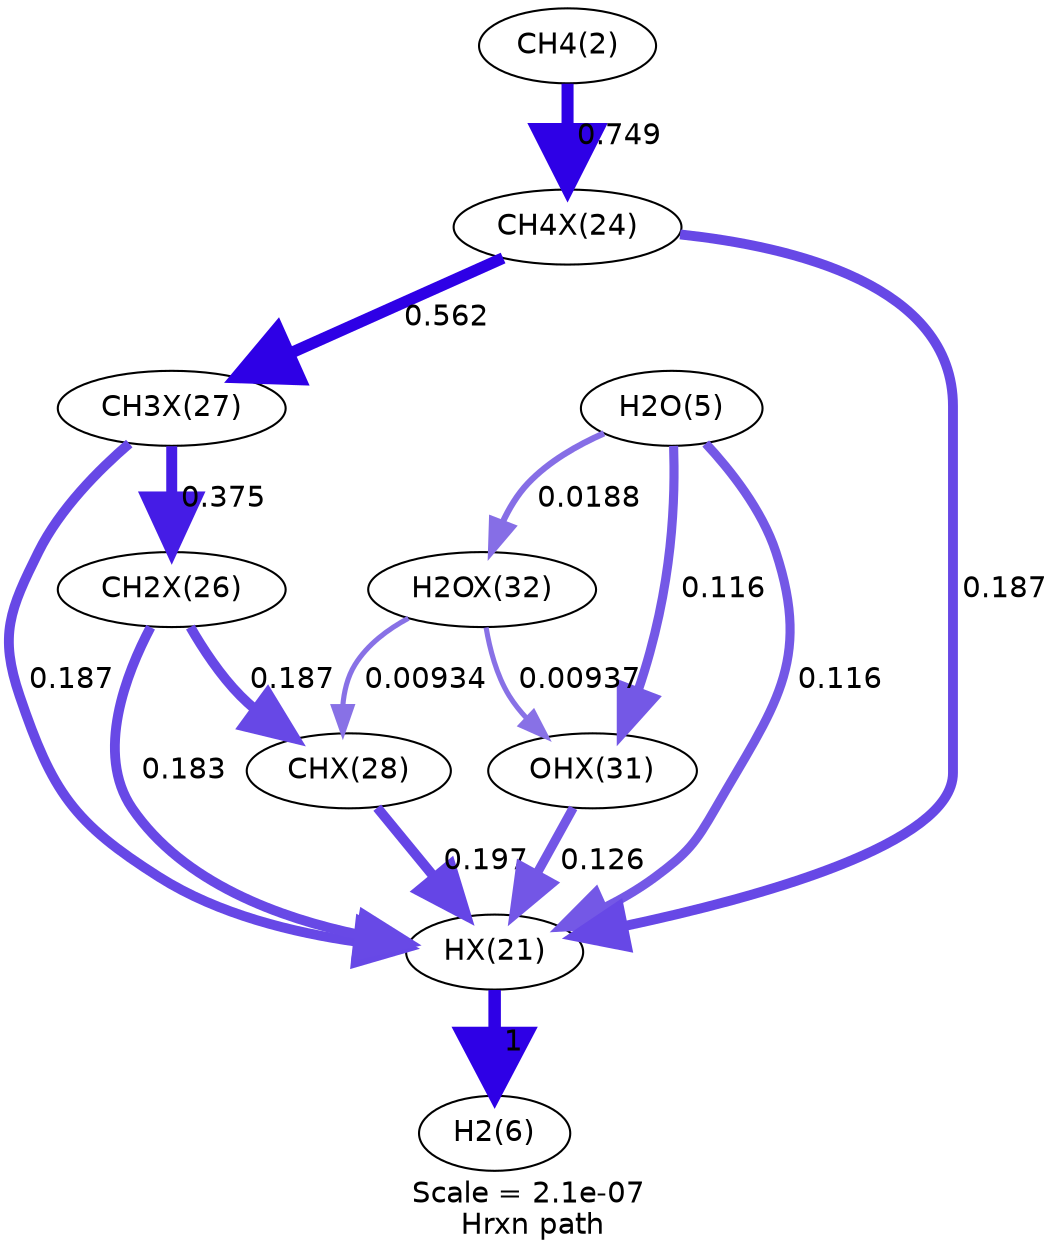digraph reaction_paths {
center=1;
s1 -> s27[fontname="Helvetica", penwidth=6, arrowsize=3, color="0.7, 1.5, 0.9"
, label=" 1"];
s7 -> s1[fontname="Helvetica", penwidth=4.74, arrowsize=2.37, color="0.7, 0.687, 0.9"
, label=" 0.187"];
s6 -> s1[fontname="Helvetica", penwidth=4.72, arrowsize=2.36, color="0.7, 0.683, 0.9"
, label=" 0.183"];
s8 -> s1[fontname="Helvetica", penwidth=4.77, arrowsize=2.39, color="0.7, 0.697, 0.9"
, label=" 0.197"];
s11 -> s1[fontname="Helvetica", penwidth=4.43, arrowsize=2.22, color="0.7, 0.626, 0.9"
, label=" 0.126"];
s26 -> s1[fontname="Helvetica", penwidth=4.38, arrowsize=2.19, color="0.7, 0.616, 0.9"
, label=" 0.116"];
s4 -> s1[fontname="Helvetica", penwidth=4.74, arrowsize=2.37, color="0.7, 0.687, 0.9"
, label=" 0.187"];
s23 -> s4[fontname="Helvetica", penwidth=5.78, arrowsize=2.89, color="0.7, 1.25, 0.9"
, label=" 0.749"];
s7 -> s6[fontname="Helvetica", penwidth=5.26, arrowsize=2.63, color="0.7, 0.875, 0.9"
, label=" 0.375"];
s4 -> s7[fontname="Helvetica", penwidth=5.56, arrowsize=2.78, color="0.7, 1.06, 0.9"
, label=" 0.562"];
s6 -> s8[fontname="Helvetica", penwidth=4.74, arrowsize=2.37, color="0.7, 0.687, 0.9"
, label=" 0.187"];
s12 -> s8[fontname="Helvetica", penwidth=2.47, arrowsize=1.24, color="0.7, 0.509, 0.9"
, label=" 0.00934"];
s26 -> s11[fontname="Helvetica", penwidth=4.38, arrowsize=2.19, color="0.7, 0.616, 0.9"
, label=" 0.116"];
s12 -> s11[fontname="Helvetica", penwidth=2.47, arrowsize=1.24, color="0.7, 0.509, 0.9"
, label=" 0.00937"];
s26 -> s12[fontname="Helvetica", penwidth=3, arrowsize=1.5, color="0.7, 0.519, 0.9"
, label=" 0.0188"];
s1 [ fontname="Helvetica", label="HX(21)"];
s4 [ fontname="Helvetica", label="CH4X(24)"];
s6 [ fontname="Helvetica", label="CH2X(26)"];
s7 [ fontname="Helvetica", label="CH3X(27)"];
s8 [ fontname="Helvetica", label="CHX(28)"];
s11 [ fontname="Helvetica", label="OHX(31)"];
s12 [ fontname="Helvetica", label="H2OX(32)"];
s23 [ fontname="Helvetica", label="CH4(2)"];
s26 [ fontname="Helvetica", label="H2O(5)"];
s27 [ fontname="Helvetica", label="H2(6)"];
 label = "Scale = 2.1e-07\l Hrxn path";
 fontname = "Helvetica";
}
